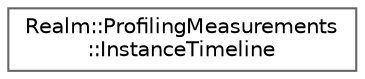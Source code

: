 digraph "Graphical Class Hierarchy"
{
 // LATEX_PDF_SIZE
  bgcolor="transparent";
  edge [fontname=Helvetica,fontsize=10,labelfontname=Helvetica,labelfontsize=10];
  node [fontname=Helvetica,fontsize=10,shape=box,height=0.2,width=0.4];
  rankdir="LR";
  Node0 [id="Node000000",label="Realm::ProfilingMeasurements\l::InstanceTimeline",height=0.2,width=0.4,color="grey40", fillcolor="white", style="filled",URL="$structRealm_1_1ProfilingMeasurements_1_1InstanceTimeline.html",tooltip=" "];
}
